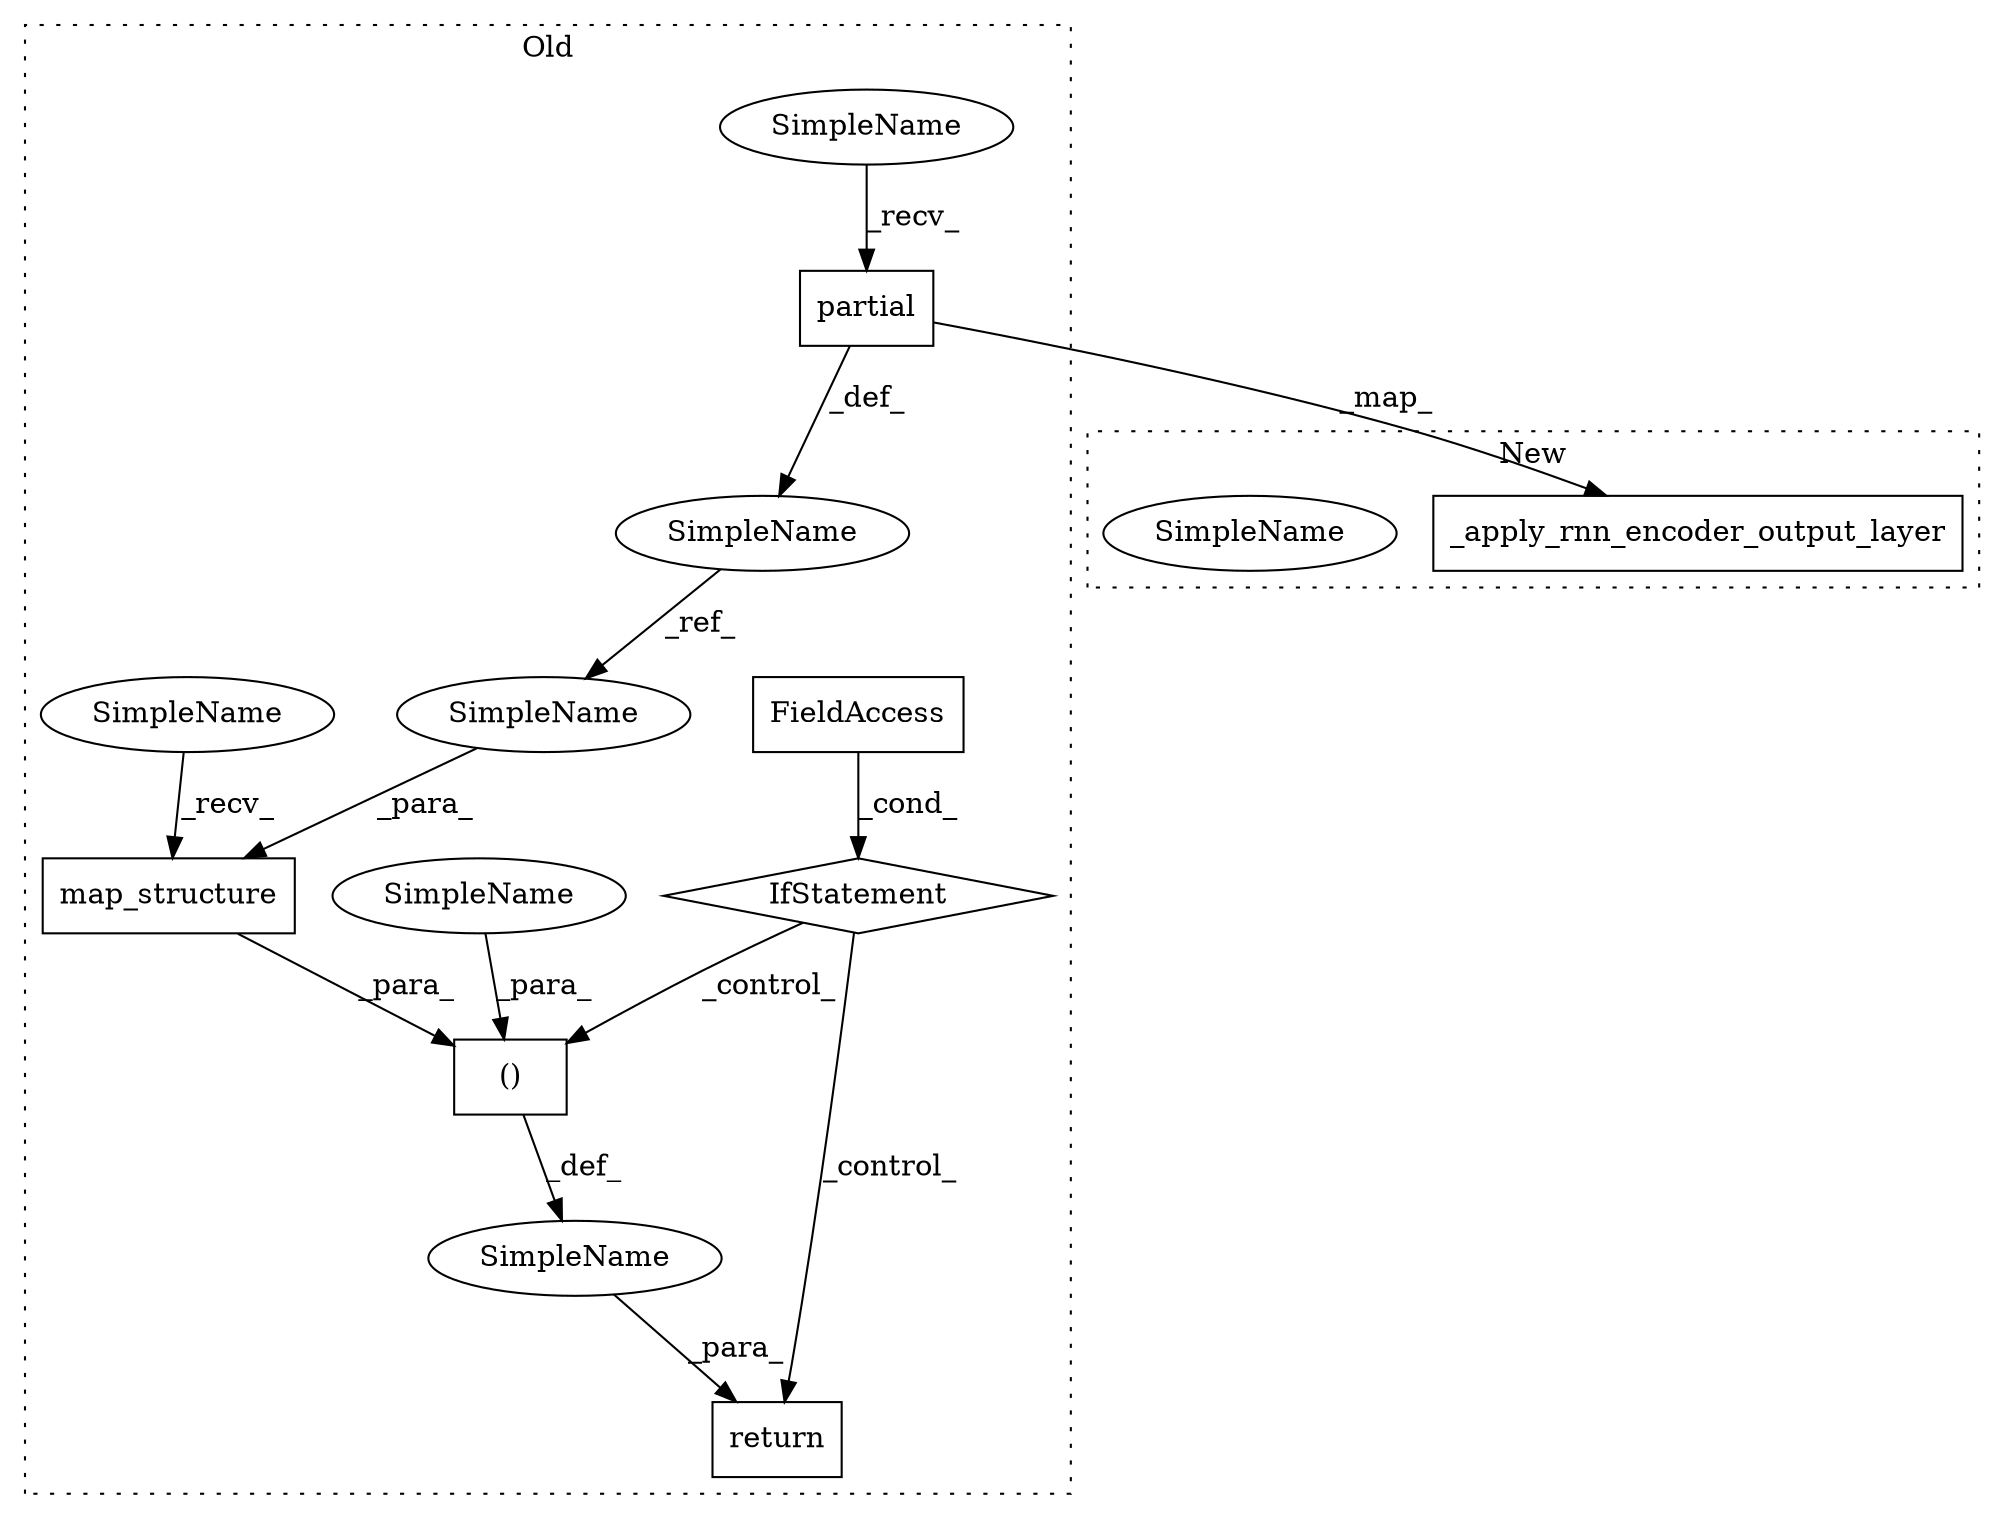 digraph G {
subgraph cluster0 {
1 [label="partial" a="32" s="10938,11036" l="8,1" shape="box"];
3 [label="()" a="106" s="12335" l="33" shape="box"];
4 [label="IfStatement" a="25" s="12194,12216" l="4,2" shape="diamond"];
5 [label="FieldAccess" a="22" s="12198" l="18" shape="box"];
6 [label="SimpleName" a="42" s="" l="" shape="ellipse"];
7 [label="return" a="41" s="12321" l="14" shape="box"];
8 [label="SimpleName" a="42" s="10916" l="11" shape="ellipse"];
9 [label="map_structure" a="32" s="11059,11100" l="14,1" shape="box"];
11 [label="SimpleName" a="42" s="11073" l="11" shape="ellipse"];
12 [label="SimpleName" a="42" s="12355" l="13" shape="ellipse"];
13 [label="SimpleName" a="42" s="10928" l="9" shape="ellipse"];
14 [label="SimpleName" a="42" s="11054" l="4" shape="ellipse"];
label = "Old";
style="dotted";
}
subgraph cluster1 {
2 [label="_apply_rnn_encoder_output_layer" a="32" s="12586,12727" l="32,1" shape="box"];
10 [label="SimpleName" a="42" s="11733" l="11" shape="ellipse"];
label = "New";
style="dotted";
}
1 -> 2 [label="_map_"];
1 -> 8 [label="_def_"];
3 -> 6 [label="_def_"];
4 -> 3 [label="_control_"];
4 -> 7 [label="_control_"];
5 -> 4 [label="_cond_"];
6 -> 7 [label="_para_"];
8 -> 11 [label="_ref_"];
9 -> 3 [label="_para_"];
11 -> 9 [label="_para_"];
12 -> 3 [label="_para_"];
13 -> 1 [label="_recv_"];
14 -> 9 [label="_recv_"];
}